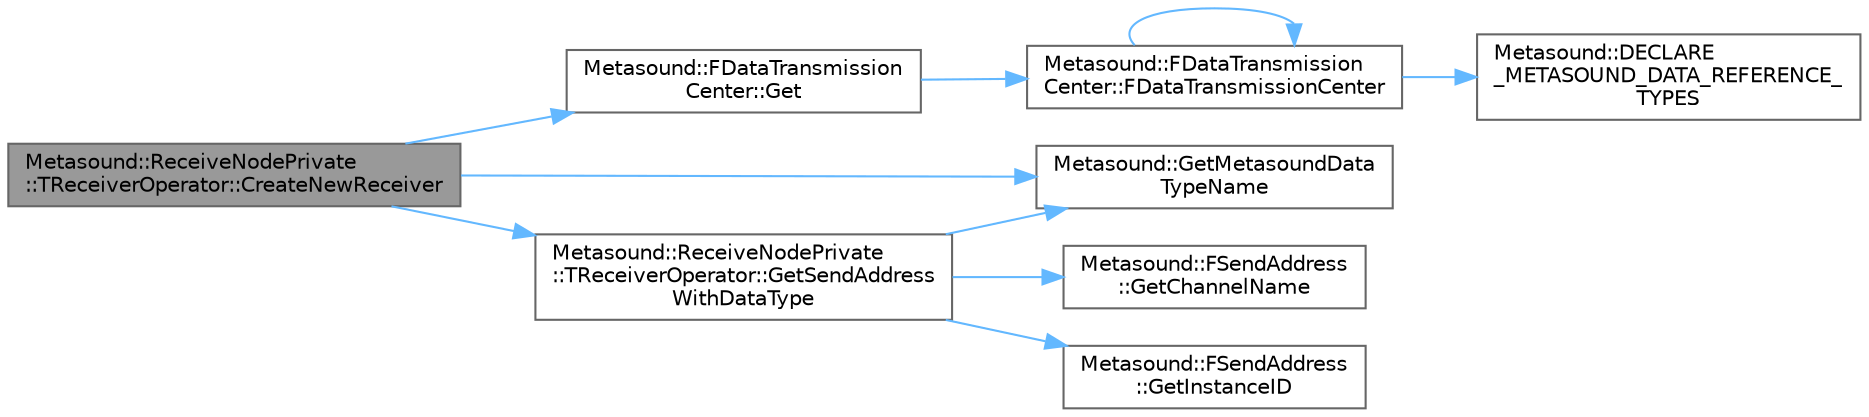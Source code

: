 digraph "Metasound::ReceiveNodePrivate::TReceiverOperator::CreateNewReceiver"
{
 // INTERACTIVE_SVG=YES
 // LATEX_PDF_SIZE
  bgcolor="transparent";
  edge [fontname=Helvetica,fontsize=10,labelfontname=Helvetica,labelfontsize=10];
  node [fontname=Helvetica,fontsize=10,shape=box,height=0.2,width=0.4];
  rankdir="LR";
  Node1 [id="Node000001",label="Metasound::ReceiveNodePrivate\l::TReceiverOperator::CreateNewReceiver",height=0.2,width=0.4,color="gray40", fillcolor="grey60", style="filled", fontcolor="black",tooltip=" "];
  Node1 -> Node2 [id="edge1_Node000001_Node000002",color="steelblue1",style="solid",tooltip=" "];
  Node2 [id="Node000002",label="Metasound::FDataTransmission\lCenter::Get",height=0.2,width=0.4,color="grey40", fillcolor="white", style="filled",URL="$d2/d04/classMetasound_1_1FDataTransmissionCenter.html#aa130cdfdb894b3fd997f34a0a791b2bd",tooltip=" "];
  Node2 -> Node3 [id="edge2_Node000002_Node000003",color="steelblue1",style="solid",tooltip=" "];
  Node3 [id="Node000003",label="Metasound::FDataTransmission\lCenter::FDataTransmissionCenter",height=0.2,width=0.4,color="grey40", fillcolor="white", style="filled",URL="$d2/d04/classMetasound_1_1FDataTransmissionCenter.html#ad43c075f07596dd05c4b2b65bf0eb268",tooltip=" "];
  Node3 -> Node3 [id="edge3_Node000003_Node000003",color="steelblue1",style="solid",tooltip=" "];
  Node3 -> Node4 [id="edge4_Node000003_Node000004",color="steelblue1",style="solid",tooltip=" "];
  Node4 [id="Node000004",label="Metasound::DECLARE\l_METASOUND_DATA_REFERENCE_\lTYPES",height=0.2,width=0.4,color="grey40", fillcolor="white", style="filled",URL="$d8/d33/namespaceMetasound.html#adf3c7d3d6c67480a5cf6078f0328f00f",tooltip=" "];
  Node1 -> Node5 [id="edge5_Node000001_Node000005",color="steelblue1",style="solid",tooltip=" "];
  Node5 [id="Node000005",label="Metasound::GetMetasoundData\lTypeName",height=0.2,width=0.4,color="grey40", fillcolor="white", style="filled",URL="$d8/d33/namespaceMetasound.html#a2cc582a51a655c14c6cfe340ded4140c",tooltip="Return the data type FName for a registered data type."];
  Node1 -> Node6 [id="edge6_Node000001_Node000006",color="steelblue1",style="solid",tooltip=" "];
  Node6 [id="Node000006",label="Metasound::ReceiveNodePrivate\l::TReceiverOperator::GetSendAddress\lWithDataType",height=0.2,width=0.4,color="grey40", fillcolor="white", style="filled",URL="$de/dd9/classMetasound_1_1ReceiveNodePrivate_1_1TReceiverOperator.html#a831a1cbc0bdd44659e22a2760066ce0c",tooltip=" "];
  Node6 -> Node7 [id="edge7_Node000006_Node000007",color="steelblue1",style="solid",tooltip=" "];
  Node7 [id="Node000007",label="Metasound::FSendAddress\l::GetChannelName",height=0.2,width=0.4,color="grey40", fillcolor="white", style="filled",URL="$d5/dc0/classMetasound_1_1FSendAddress.html#a5683092de6129cf3332dbbb9a39994ed",tooltip=" "];
  Node6 -> Node8 [id="edge8_Node000006_Node000008",color="steelblue1",style="solid",tooltip=" "];
  Node8 [id="Node000008",label="Metasound::FSendAddress\l::GetInstanceID",height=0.2,width=0.4,color="grey40", fillcolor="white", style="filled",URL="$d5/dc0/classMetasound_1_1FSendAddress.html#ada79d25237c24f769add658ecec20b08",tooltip=" "];
  Node6 -> Node5 [id="edge9_Node000006_Node000005",color="steelblue1",style="solid",tooltip=" "];
}
